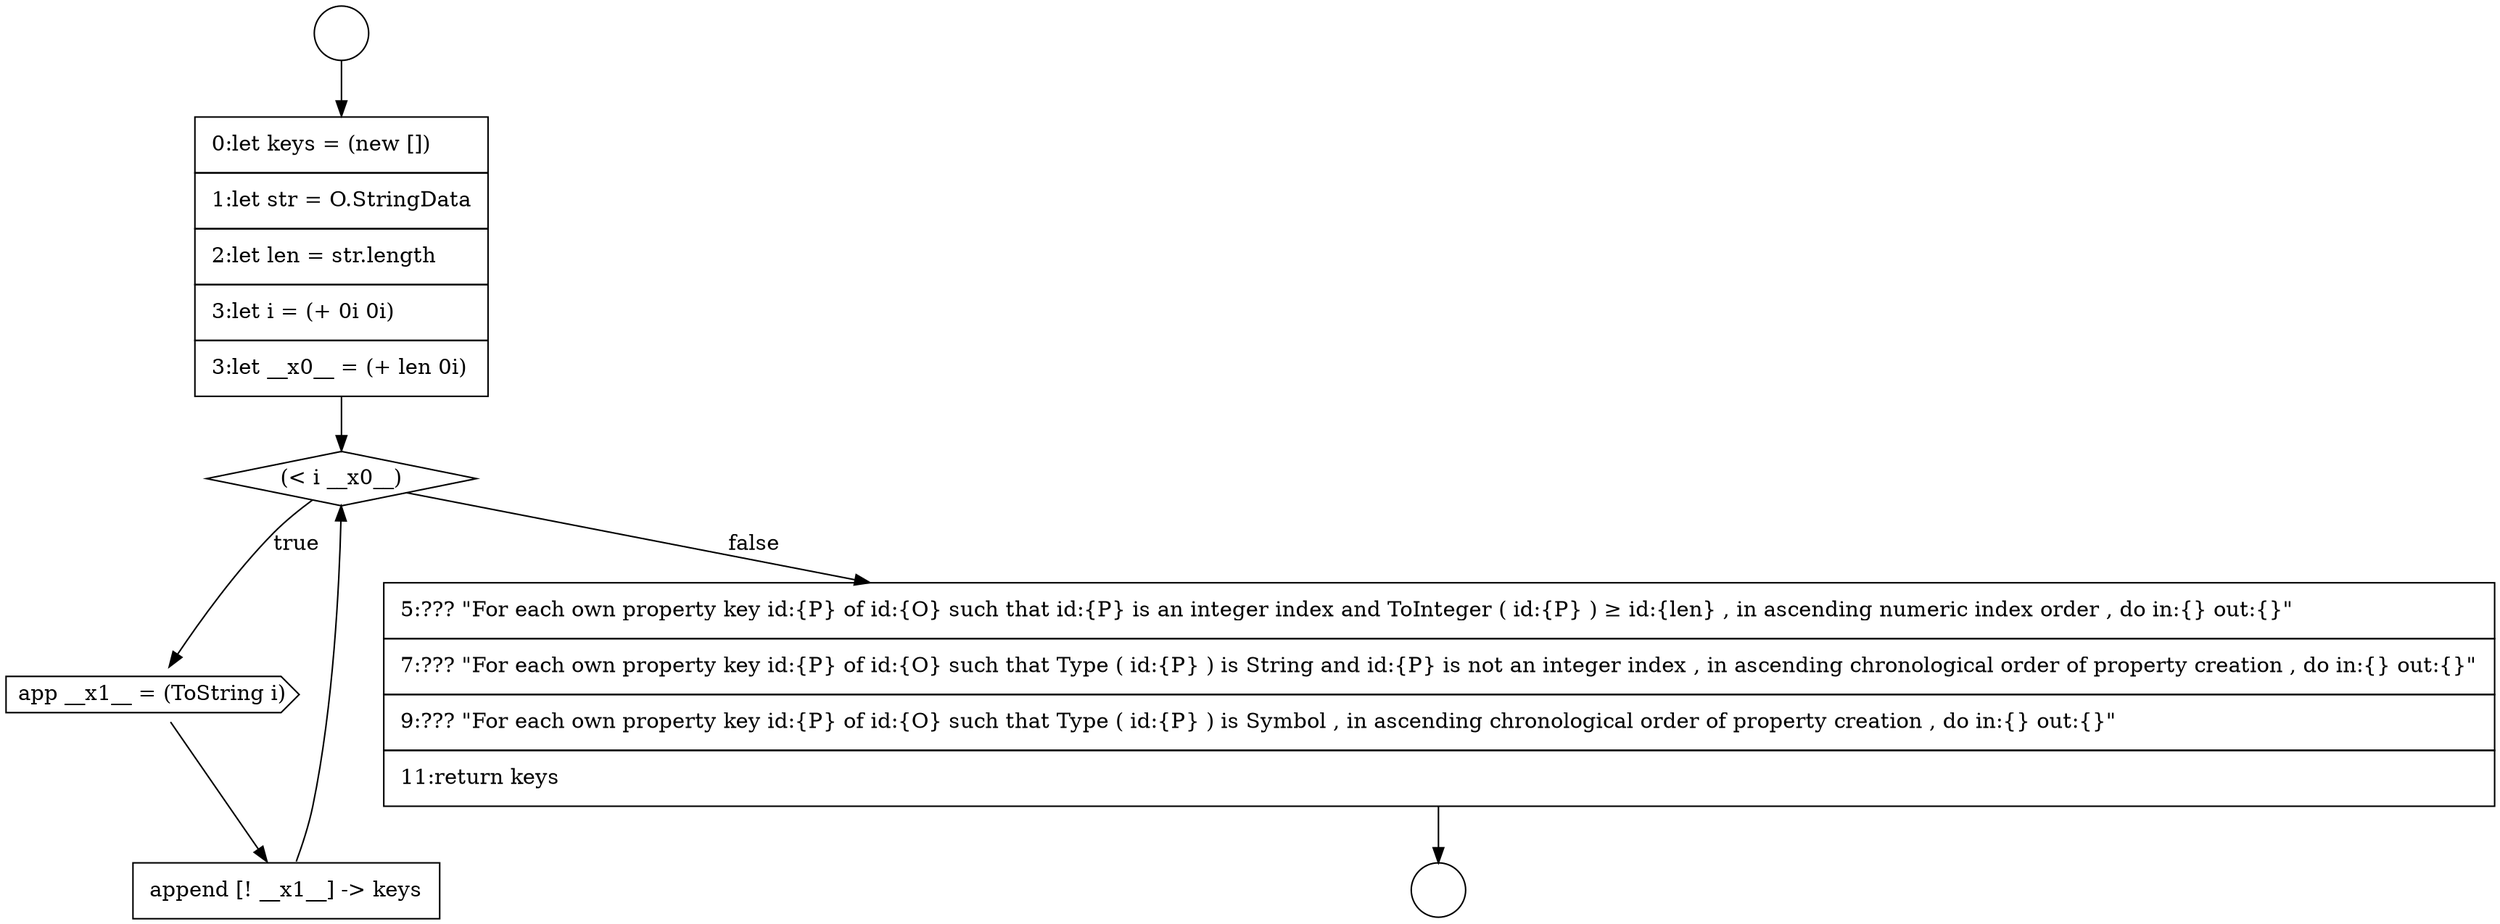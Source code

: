 digraph {
  node2250 [shape=circle label=" " color="black" fillcolor="white" style=filled]
  node2254 [shape=cds, label=<<font color="black">app __x1__ = (ToString i)</font>> color="black" fillcolor="white" style=filled]
  node2253 [shape=diamond, label=<<font color="black">(&lt; i __x0__)</font>> color="black" fillcolor="white" style=filled]
  node2252 [shape=none, margin=0, label=<<font color="black">
    <table border="0" cellborder="1" cellspacing="0" cellpadding="10">
      <tr><td align="left">0:let keys = (new [])</td></tr>
      <tr><td align="left">1:let str = O.StringData</td></tr>
      <tr><td align="left">2:let len = str.length</td></tr>
      <tr><td align="left">3:let i = (+ 0i 0i)</td></tr>
      <tr><td align="left">3:let __x0__ = (+ len 0i)</td></tr>
    </table>
  </font>> color="black" fillcolor="white" style=filled]
  node2256 [shape=none, margin=0, label=<<font color="black">
    <table border="0" cellborder="1" cellspacing="0" cellpadding="10">
      <tr><td align="left">5:??? &quot;For each own property key id:{P} of id:{O} such that id:{P} is an integer index and ToInteger ( id:{P} ) &ge; id:{len} , in ascending numeric index order , do in:{} out:{}&quot;</td></tr>
      <tr><td align="left">7:??? &quot;For each own property key id:{P} of id:{O} such that Type ( id:{P} ) is String and id:{P} is not an integer index , in ascending chronological order of property creation , do in:{} out:{}&quot;</td></tr>
      <tr><td align="left">9:??? &quot;For each own property key id:{P} of id:{O} such that Type ( id:{P} ) is Symbol , in ascending chronological order of property creation , do in:{} out:{}&quot;</td></tr>
      <tr><td align="left">11:return keys</td></tr>
    </table>
  </font>> color="black" fillcolor="white" style=filled]
  node2251 [shape=circle label=" " color="black" fillcolor="white" style=filled]
  node2255 [shape=none, margin=0, label=<<font color="black">
    <table border="0" cellborder="1" cellspacing="0" cellpadding="10">
      <tr><td align="left">append [! __x1__] -&gt; keys</td></tr>
    </table>
  </font>> color="black" fillcolor="white" style=filled]
  node2253 -> node2254 [label=<<font color="black">true</font>> color="black"]
  node2253 -> node2256 [label=<<font color="black">false</font>> color="black"]
  node2255 -> node2253 [ color="black"]
  node2252 -> node2253 [ color="black"]
  node2256 -> node2251 [ color="black"]
  node2254 -> node2255 [ color="black"]
  node2250 -> node2252 [ color="black"]
}
